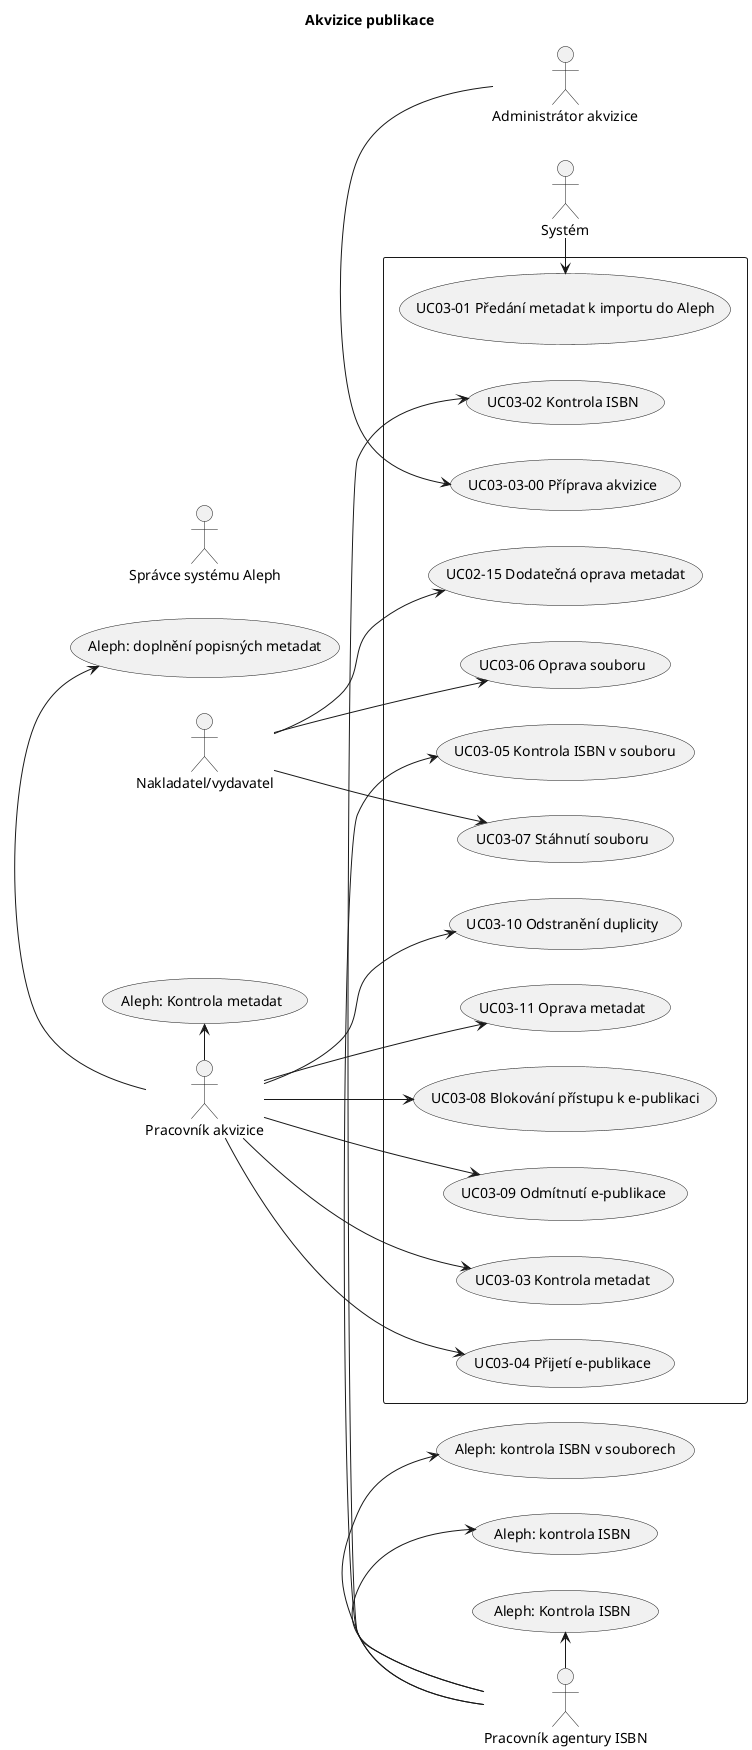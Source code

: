 @startuml
left to right direction
title Akvizice publikace
skinparam packageStyle rect

actor :Nakladatel/vydavatel: as nakl
actor :Pracovník agentury ISBN: as isbn
actor :Pracovník akvizice: as akv
actor :Systém: as sys
actor :Správce systému Aleph: as aleph
actor :Administrátor akvizice: as admAkv

:isbn: -left-> (Aleph: Kontrola ISBN)
:akv: -left-> (Aleph: Kontrola metadat)

rectangle  {
	   :sys: -left-> (UC03-01 Předání metadat k importu do Aleph)
	   :isbn: -left-> (UC03-02 Kontrola ISBN)
	   :admAkv: -left-> (UC03-03-00 Příprava akvizice)
	   :akv: -left-> (UC03-03 Kontrola metadat)
	   :akv: -left-> (UC03-04 Přijetí e-publikace)
	   :isbn: -left-> (UC03-05 Kontrola ISBN v souboru)
	   :nakl: --> (UC03-06 Oprava souboru)
	   :nakl: --> (UC03-07 Stáhnutí souboru)
	   :akv: --> (UC03-08 Blokování přístupu k e-publikaci)
	   :akv: --> (UC03-09 Odmítnutí e-publikace)
	   :akv: --> (UC03-10 Odstranění duplicity)
	   :akv: --> (UC03-11 Oprava metadat)
	   :nakl: --> (UC02-15 Dodatečná oprava metadat)
}
:akv: -left-> (Aleph: doplnění popisných metadat)
:isbn: -left-> (Aleph: kontrola ISBN)
:isbn: -left-> (Aleph: kontrola ISBN v souborech)
@enduml

